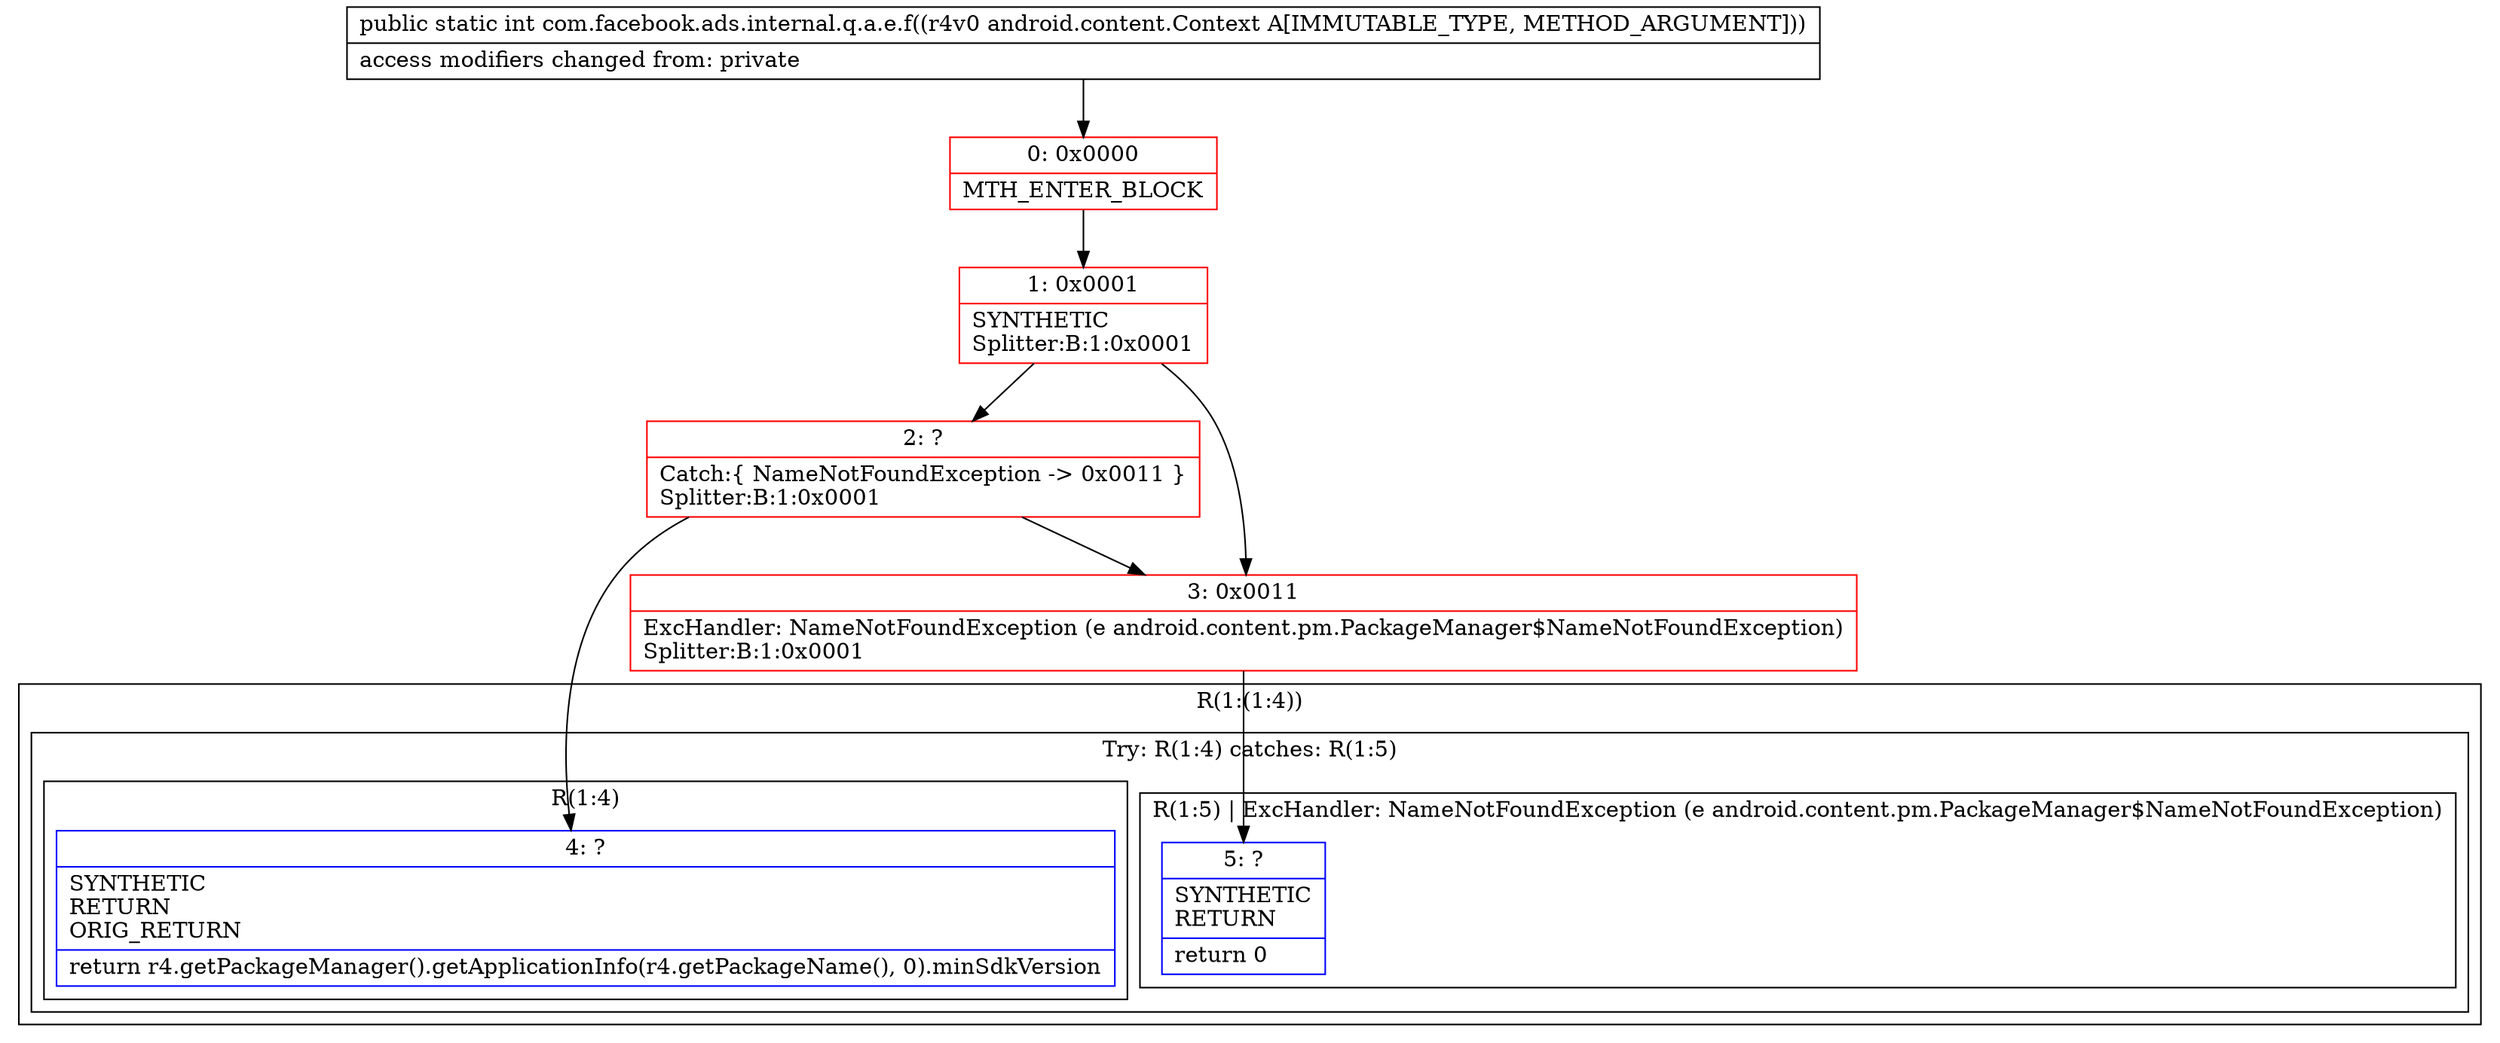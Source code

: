 digraph "CFG forcom.facebook.ads.internal.q.a.e.f(Landroid\/content\/Context;)I" {
subgraph cluster_Region_1464489604 {
label = "R(1:(1:4))";
node [shape=record,color=blue];
subgraph cluster_TryCatchRegion_1689582642 {
label = "Try: R(1:4) catches: R(1:5)";
node [shape=record,color=blue];
subgraph cluster_Region_1718613877 {
label = "R(1:4)";
node [shape=record,color=blue];
Node_4 [shape=record,label="{4\:\ ?|SYNTHETIC\lRETURN\lORIG_RETURN\l|return r4.getPackageManager().getApplicationInfo(r4.getPackageName(), 0).minSdkVersion\l}"];
}
subgraph cluster_Region_1582394835 {
label = "R(1:5) | ExcHandler: NameNotFoundException (e android.content.pm.PackageManager$NameNotFoundException)\l";
node [shape=record,color=blue];
Node_5 [shape=record,label="{5\:\ ?|SYNTHETIC\lRETURN\l|return 0\l}"];
}
}
}
subgraph cluster_Region_1582394835 {
label = "R(1:5) | ExcHandler: NameNotFoundException (e android.content.pm.PackageManager$NameNotFoundException)\l";
node [shape=record,color=blue];
Node_5 [shape=record,label="{5\:\ ?|SYNTHETIC\lRETURN\l|return 0\l}"];
}
Node_0 [shape=record,color=red,label="{0\:\ 0x0000|MTH_ENTER_BLOCK\l}"];
Node_1 [shape=record,color=red,label="{1\:\ 0x0001|SYNTHETIC\lSplitter:B:1:0x0001\l}"];
Node_2 [shape=record,color=red,label="{2\:\ ?|Catch:\{ NameNotFoundException \-\> 0x0011 \}\lSplitter:B:1:0x0001\l}"];
Node_3 [shape=record,color=red,label="{3\:\ 0x0011|ExcHandler: NameNotFoundException (e android.content.pm.PackageManager$NameNotFoundException)\lSplitter:B:1:0x0001\l}"];
MethodNode[shape=record,label="{public static int com.facebook.ads.internal.q.a.e.f((r4v0 android.content.Context A[IMMUTABLE_TYPE, METHOD_ARGUMENT]))  | access modifiers changed from: private\l}"];
MethodNode -> Node_0;
Node_0 -> Node_1;
Node_1 -> Node_2;
Node_1 -> Node_3;
Node_2 -> Node_3;
Node_2 -> Node_4;
Node_3 -> Node_5;
}

